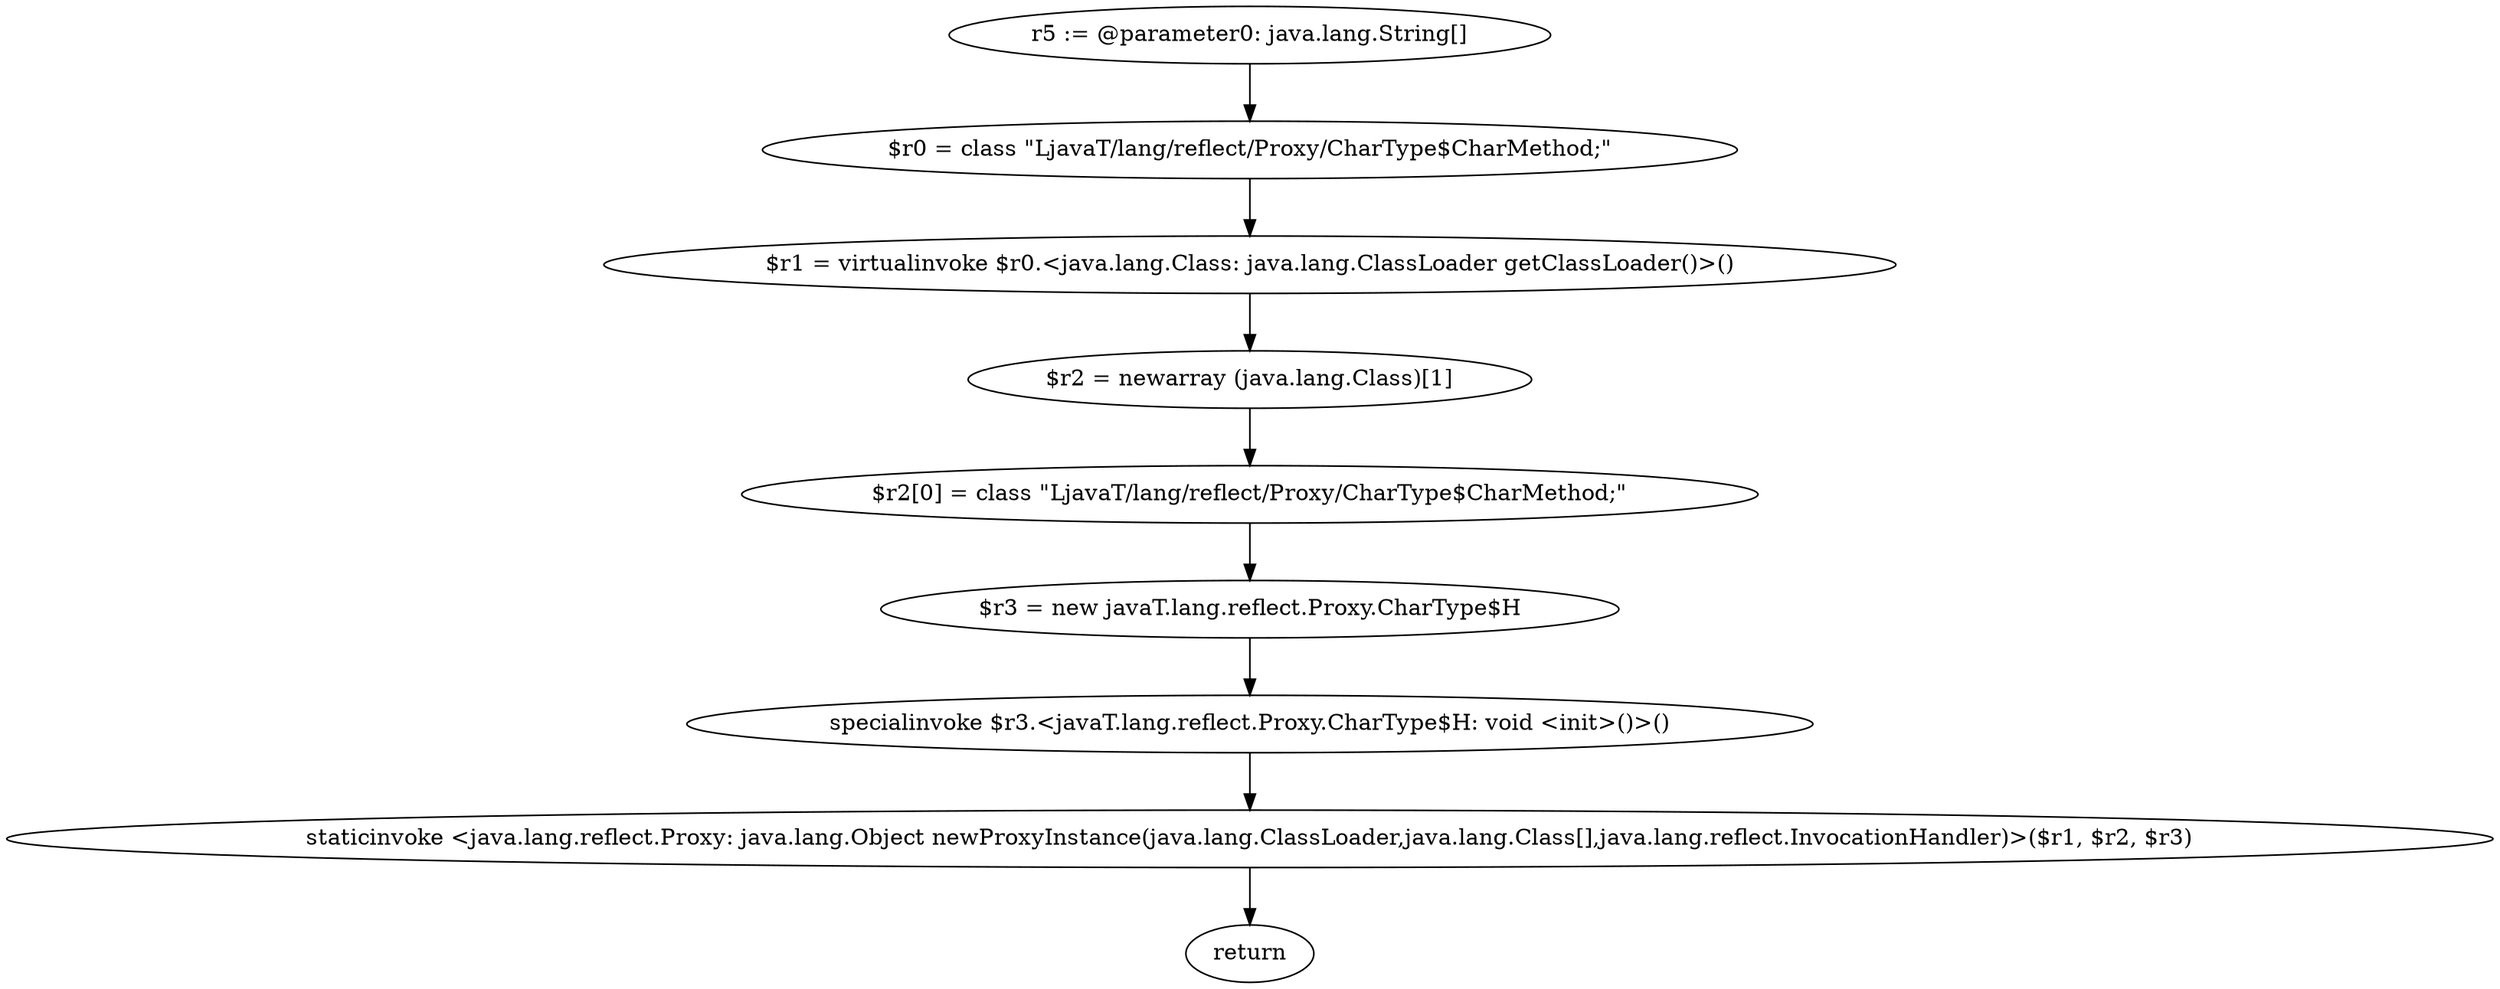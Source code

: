 digraph "unitGraph" {
    "r5 := @parameter0: java.lang.String[]"
    "$r0 = class \"LjavaT/lang/reflect/Proxy/CharType$CharMethod;\""
    "$r1 = virtualinvoke $r0.<java.lang.Class: java.lang.ClassLoader getClassLoader()>()"
    "$r2 = newarray (java.lang.Class)[1]"
    "$r2[0] = class \"LjavaT/lang/reflect/Proxy/CharType$CharMethod;\""
    "$r3 = new javaT.lang.reflect.Proxy.CharType$H"
    "specialinvoke $r3.<javaT.lang.reflect.Proxy.CharType$H: void <init>()>()"
    "staticinvoke <java.lang.reflect.Proxy: java.lang.Object newProxyInstance(java.lang.ClassLoader,java.lang.Class[],java.lang.reflect.InvocationHandler)>($r1, $r2, $r3)"
    "return"
    "r5 := @parameter0: java.lang.String[]"->"$r0 = class \"LjavaT/lang/reflect/Proxy/CharType$CharMethod;\"";
    "$r0 = class \"LjavaT/lang/reflect/Proxy/CharType$CharMethod;\""->"$r1 = virtualinvoke $r0.<java.lang.Class: java.lang.ClassLoader getClassLoader()>()";
    "$r1 = virtualinvoke $r0.<java.lang.Class: java.lang.ClassLoader getClassLoader()>()"->"$r2 = newarray (java.lang.Class)[1]";
    "$r2 = newarray (java.lang.Class)[1]"->"$r2[0] = class \"LjavaT/lang/reflect/Proxy/CharType$CharMethod;\"";
    "$r2[0] = class \"LjavaT/lang/reflect/Proxy/CharType$CharMethod;\""->"$r3 = new javaT.lang.reflect.Proxy.CharType$H";
    "$r3 = new javaT.lang.reflect.Proxy.CharType$H"->"specialinvoke $r3.<javaT.lang.reflect.Proxy.CharType$H: void <init>()>()";
    "specialinvoke $r3.<javaT.lang.reflect.Proxy.CharType$H: void <init>()>()"->"staticinvoke <java.lang.reflect.Proxy: java.lang.Object newProxyInstance(java.lang.ClassLoader,java.lang.Class[],java.lang.reflect.InvocationHandler)>($r1, $r2, $r3)";
    "staticinvoke <java.lang.reflect.Proxy: java.lang.Object newProxyInstance(java.lang.ClassLoader,java.lang.Class[],java.lang.reflect.InvocationHandler)>($r1, $r2, $r3)"->"return";
}

